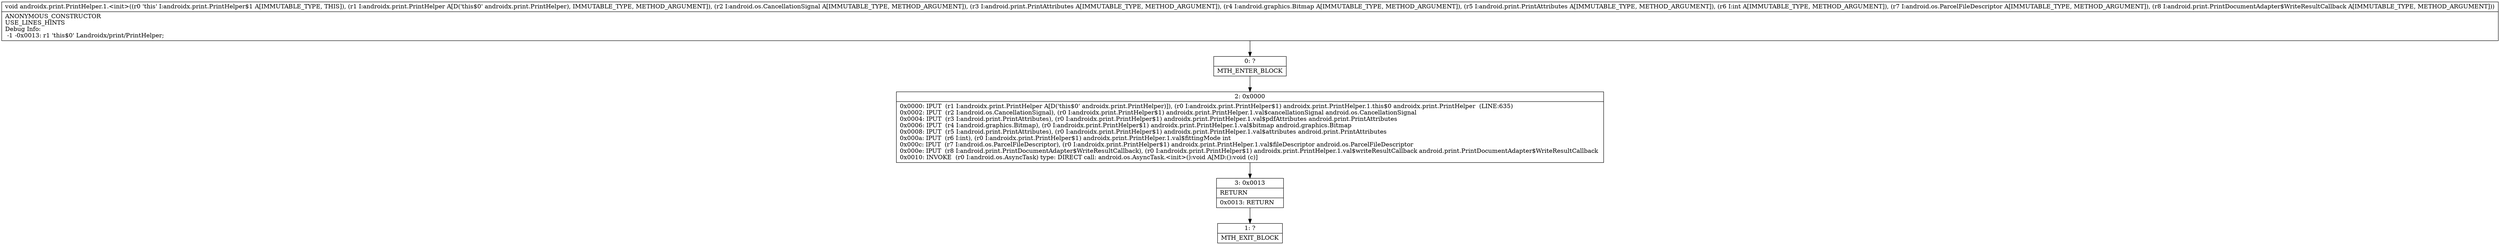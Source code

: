 digraph "CFG forandroidx.print.PrintHelper.1.\<init\>(Landroidx\/print\/PrintHelper;Landroid\/os\/CancellationSignal;Landroid\/print\/PrintAttributes;Landroid\/graphics\/Bitmap;Landroid\/print\/PrintAttributes;ILandroid\/os\/ParcelFileDescriptor;Landroid\/print\/PrintDocumentAdapter$WriteResultCallback;)V" {
Node_0 [shape=record,label="{0\:\ ?|MTH_ENTER_BLOCK\l}"];
Node_2 [shape=record,label="{2\:\ 0x0000|0x0000: IPUT  (r1 I:androidx.print.PrintHelper A[D('this$0' androidx.print.PrintHelper)]), (r0 I:androidx.print.PrintHelper$1) androidx.print.PrintHelper.1.this$0 androidx.print.PrintHelper  (LINE:635)\l0x0002: IPUT  (r2 I:android.os.CancellationSignal), (r0 I:androidx.print.PrintHelper$1) androidx.print.PrintHelper.1.val$cancellationSignal android.os.CancellationSignal \l0x0004: IPUT  (r3 I:android.print.PrintAttributes), (r0 I:androidx.print.PrintHelper$1) androidx.print.PrintHelper.1.val$pdfAttributes android.print.PrintAttributes \l0x0006: IPUT  (r4 I:android.graphics.Bitmap), (r0 I:androidx.print.PrintHelper$1) androidx.print.PrintHelper.1.val$bitmap android.graphics.Bitmap \l0x0008: IPUT  (r5 I:android.print.PrintAttributes), (r0 I:androidx.print.PrintHelper$1) androidx.print.PrintHelper.1.val$attributes android.print.PrintAttributes \l0x000a: IPUT  (r6 I:int), (r0 I:androidx.print.PrintHelper$1) androidx.print.PrintHelper.1.val$fittingMode int \l0x000c: IPUT  (r7 I:android.os.ParcelFileDescriptor), (r0 I:androidx.print.PrintHelper$1) androidx.print.PrintHelper.1.val$fileDescriptor android.os.ParcelFileDescriptor \l0x000e: IPUT  (r8 I:android.print.PrintDocumentAdapter$WriteResultCallback), (r0 I:androidx.print.PrintHelper$1) androidx.print.PrintHelper.1.val$writeResultCallback android.print.PrintDocumentAdapter$WriteResultCallback \l0x0010: INVOKE  (r0 I:android.os.AsyncTask) type: DIRECT call: android.os.AsyncTask.\<init\>():void A[MD:():void (c)]\l}"];
Node_3 [shape=record,label="{3\:\ 0x0013|RETURN\l|0x0013: RETURN   \l}"];
Node_1 [shape=record,label="{1\:\ ?|MTH_EXIT_BLOCK\l}"];
MethodNode[shape=record,label="{void androidx.print.PrintHelper.1.\<init\>((r0 'this' I:androidx.print.PrintHelper$1 A[IMMUTABLE_TYPE, THIS]), (r1 I:androidx.print.PrintHelper A[D('this$0' androidx.print.PrintHelper), IMMUTABLE_TYPE, METHOD_ARGUMENT]), (r2 I:android.os.CancellationSignal A[IMMUTABLE_TYPE, METHOD_ARGUMENT]), (r3 I:android.print.PrintAttributes A[IMMUTABLE_TYPE, METHOD_ARGUMENT]), (r4 I:android.graphics.Bitmap A[IMMUTABLE_TYPE, METHOD_ARGUMENT]), (r5 I:android.print.PrintAttributes A[IMMUTABLE_TYPE, METHOD_ARGUMENT]), (r6 I:int A[IMMUTABLE_TYPE, METHOD_ARGUMENT]), (r7 I:android.os.ParcelFileDescriptor A[IMMUTABLE_TYPE, METHOD_ARGUMENT]), (r8 I:android.print.PrintDocumentAdapter$WriteResultCallback A[IMMUTABLE_TYPE, METHOD_ARGUMENT]))  | ANONYMOUS_CONSTRUCTOR\lUSE_LINES_HINTS\lDebug Info:\l  \-1 \-0x0013: r1 'this$0' Landroidx\/print\/PrintHelper;\l}"];
MethodNode -> Node_0;Node_0 -> Node_2;
Node_2 -> Node_3;
Node_3 -> Node_1;
}

